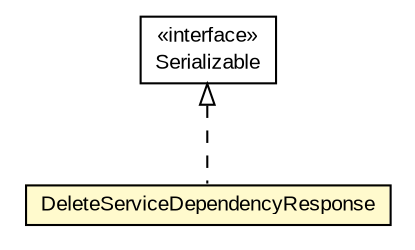 #!/usr/local/bin/dot
#
# Class diagram 
# Generated by UMLGraph version R5_6-24-gf6e263 (http://www.umlgraph.org/)
#

digraph G {
	edge [fontname="arial",fontsize=10,labelfontname="arial",labelfontsize=10];
	node [fontname="arial",fontsize=10,shape=plaintext];
	nodesep=0.25;
	ranksep=0.5;
	// org.miloss.fgsms.services.interfaces.dataaccessservice.DeleteServiceDependencyResponse
	c313454 [label=<<table title="org.miloss.fgsms.services.interfaces.dataaccessservice.DeleteServiceDependencyResponse" border="0" cellborder="1" cellspacing="0" cellpadding="2" port="p" bgcolor="lemonChiffon" href="./DeleteServiceDependencyResponse.html">
		<tr><td><table border="0" cellspacing="0" cellpadding="1">
<tr><td align="center" balign="center"> DeleteServiceDependencyResponse </td></tr>
		</table></td></tr>
		</table>>, URL="./DeleteServiceDependencyResponse.html", fontname="arial", fontcolor="black", fontsize=10.0];
	//org.miloss.fgsms.services.interfaces.dataaccessservice.DeleteServiceDependencyResponse implements java.io.Serializable
	c314246:p -> c313454:p [dir=back,arrowtail=empty,style=dashed];
	// java.io.Serializable
	c314246 [label=<<table title="java.io.Serializable" border="0" cellborder="1" cellspacing="0" cellpadding="2" port="p" href="http://java.sun.com/j2se/1.4.2/docs/api/java/io/Serializable.html">
		<tr><td><table border="0" cellspacing="0" cellpadding="1">
<tr><td align="center" balign="center"> &#171;interface&#187; </td></tr>
<tr><td align="center" balign="center"> Serializable </td></tr>
		</table></td></tr>
		</table>>, URL="http://java.sun.com/j2se/1.4.2/docs/api/java/io/Serializable.html", fontname="arial", fontcolor="black", fontsize=10.0];
}

